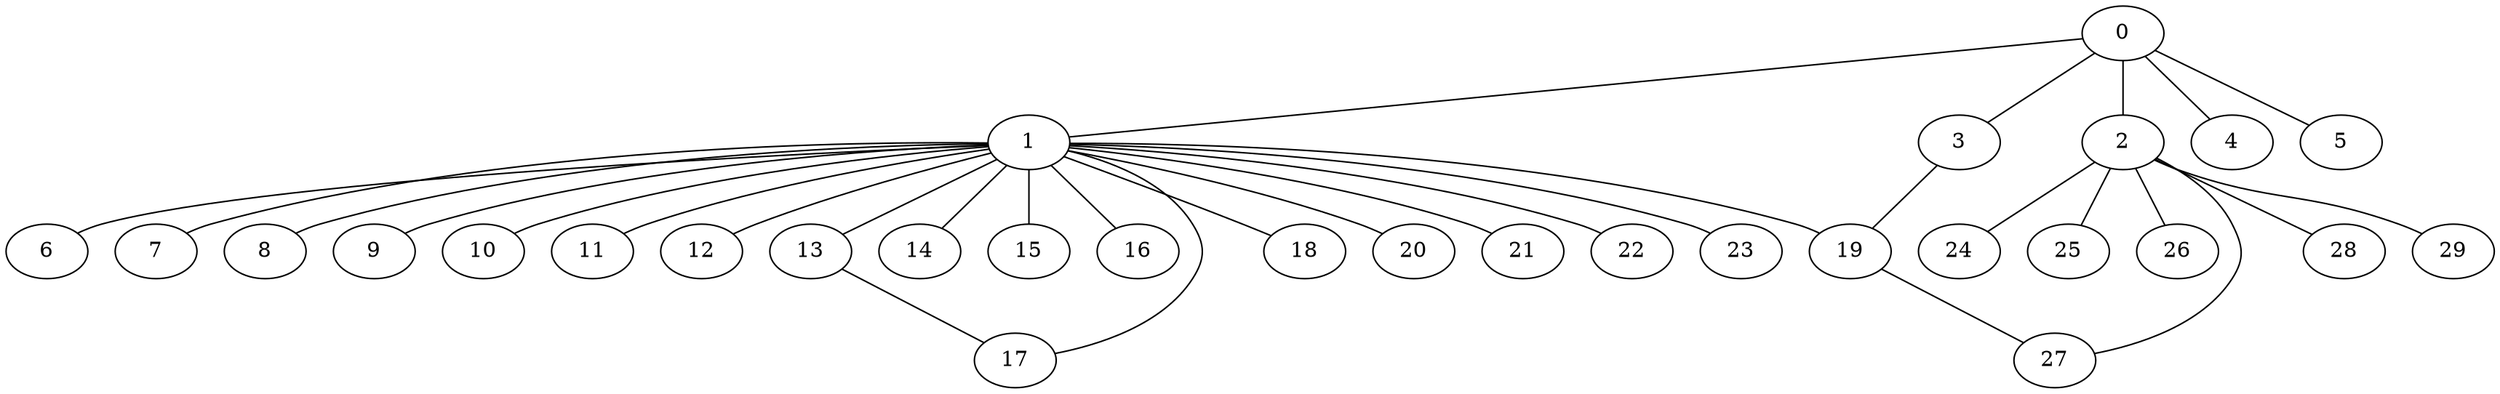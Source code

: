 
graph graphname {
    0 -- 1
0 -- 2
0 -- 3
0 -- 4
0 -- 5
1 -- 6
1 -- 7
1 -- 8
1 -- 9
1 -- 10
1 -- 11
1 -- 12
1 -- 13
1 -- 14
1 -- 15
1 -- 16
1 -- 17
1 -- 18
1 -- 19
1 -- 20
1 -- 21
1 -- 22
1 -- 23
2 -- 24
2 -- 25
2 -- 26
2 -- 27
2 -- 28
2 -- 29
3 -- 19
13 -- 17
19 -- 27

}
